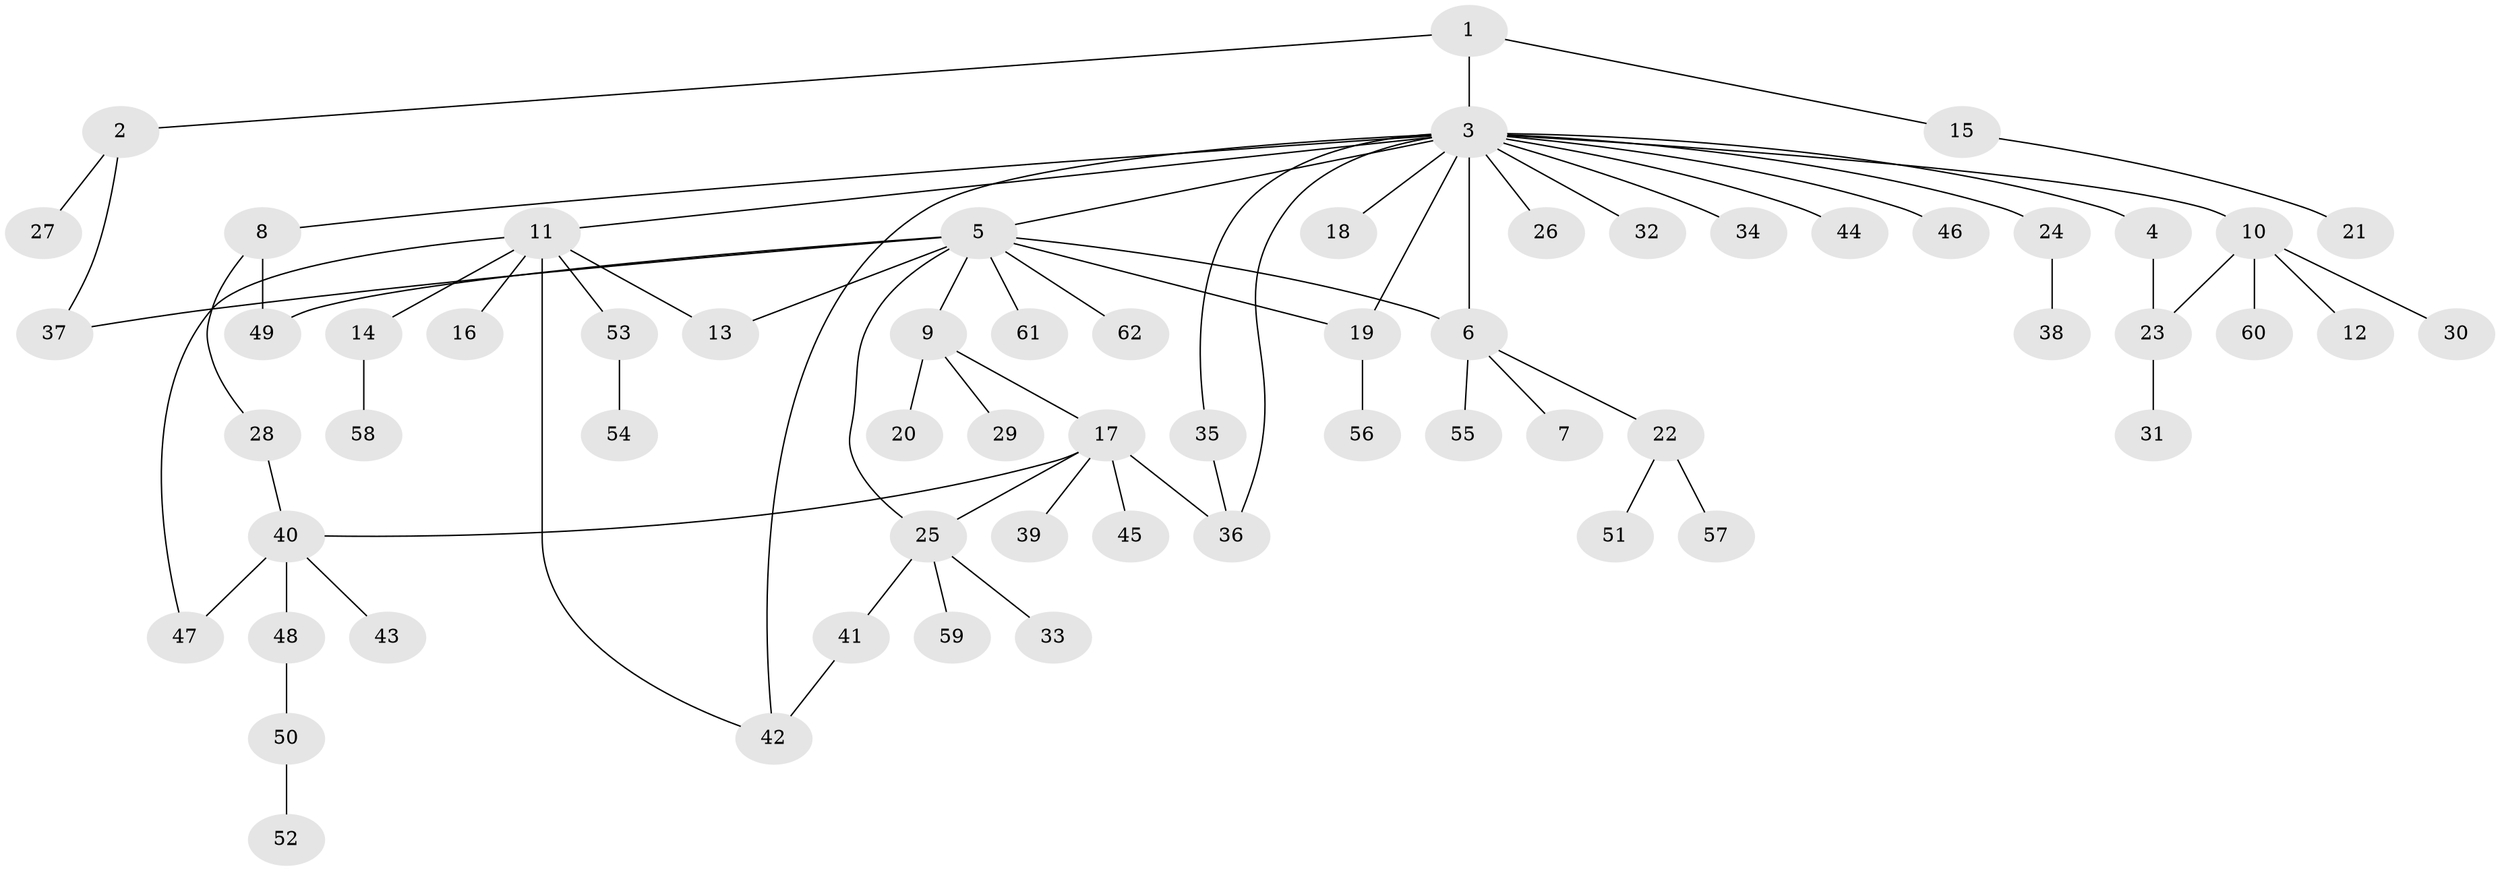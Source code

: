 // coarse degree distribution, {3: 0.09090909090909091, 2: 0.22727272727272727, 17: 0.022727272727272728, 12: 0.022727272727272728, 4: 0.06818181818181818, 1: 0.5227272727272727, 7: 0.022727272727272728, 5: 0.022727272727272728}
// Generated by graph-tools (version 1.1) at 2025/23/03/03/25 07:23:54]
// undirected, 62 vertices, 74 edges
graph export_dot {
graph [start="1"]
  node [color=gray90,style=filled];
  1;
  2;
  3;
  4;
  5;
  6;
  7;
  8;
  9;
  10;
  11;
  12;
  13;
  14;
  15;
  16;
  17;
  18;
  19;
  20;
  21;
  22;
  23;
  24;
  25;
  26;
  27;
  28;
  29;
  30;
  31;
  32;
  33;
  34;
  35;
  36;
  37;
  38;
  39;
  40;
  41;
  42;
  43;
  44;
  45;
  46;
  47;
  48;
  49;
  50;
  51;
  52;
  53;
  54;
  55;
  56;
  57;
  58;
  59;
  60;
  61;
  62;
  1 -- 2;
  1 -- 3;
  1 -- 15;
  2 -- 27;
  2 -- 37;
  3 -- 4;
  3 -- 5;
  3 -- 6;
  3 -- 8;
  3 -- 10;
  3 -- 11;
  3 -- 18;
  3 -- 19;
  3 -- 24;
  3 -- 26;
  3 -- 32;
  3 -- 34;
  3 -- 35;
  3 -- 36;
  3 -- 42;
  3 -- 44;
  3 -- 46;
  4 -- 23;
  5 -- 6;
  5 -- 9;
  5 -- 13;
  5 -- 19;
  5 -- 25;
  5 -- 37;
  5 -- 49;
  5 -- 61;
  5 -- 62;
  6 -- 7;
  6 -- 22;
  6 -- 55;
  8 -- 28;
  8 -- 49;
  9 -- 17;
  9 -- 20;
  9 -- 29;
  10 -- 12;
  10 -- 23;
  10 -- 30;
  10 -- 60;
  11 -- 13;
  11 -- 14;
  11 -- 16;
  11 -- 42;
  11 -- 47;
  11 -- 53;
  14 -- 58;
  15 -- 21;
  17 -- 25;
  17 -- 36;
  17 -- 39;
  17 -- 40;
  17 -- 45;
  19 -- 56;
  22 -- 51;
  22 -- 57;
  23 -- 31;
  24 -- 38;
  25 -- 33;
  25 -- 41;
  25 -- 59;
  28 -- 40;
  35 -- 36;
  40 -- 43;
  40 -- 47;
  40 -- 48;
  41 -- 42;
  48 -- 50;
  50 -- 52;
  53 -- 54;
}
